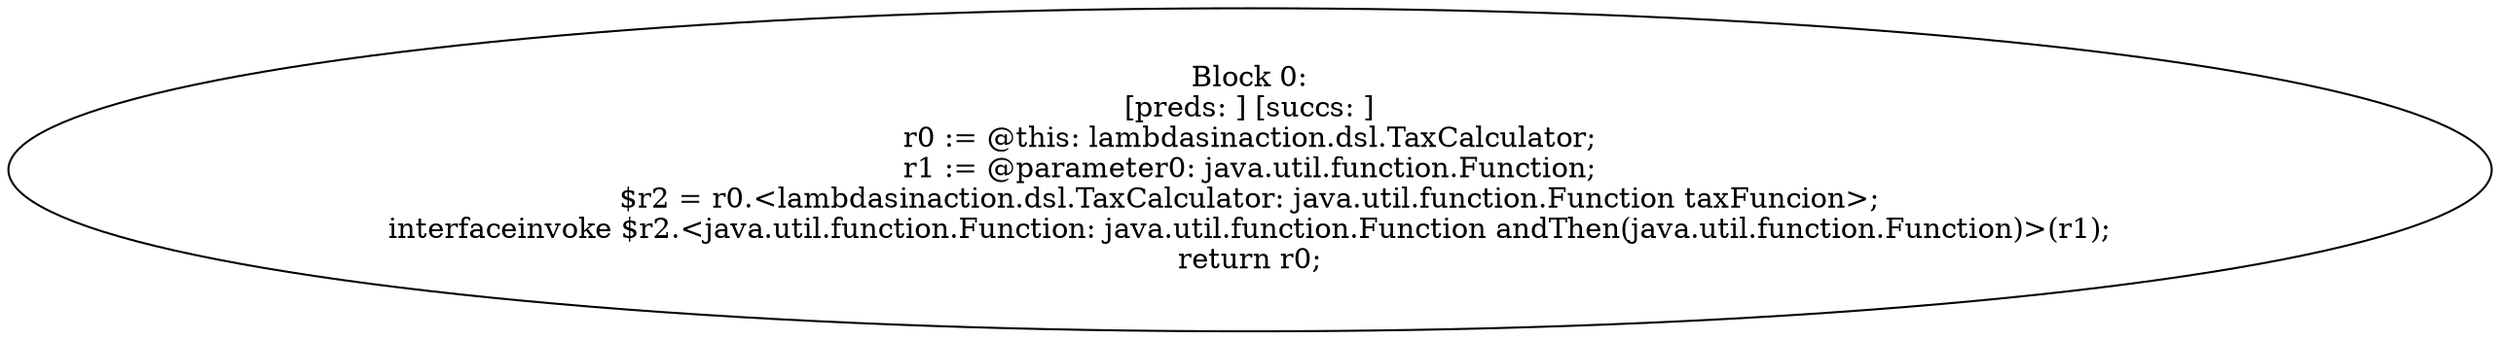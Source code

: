 digraph "unitGraph" {
    "Block 0:
[preds: ] [succs: ]
r0 := @this: lambdasinaction.dsl.TaxCalculator;
r1 := @parameter0: java.util.function.Function;
$r2 = r0.<lambdasinaction.dsl.TaxCalculator: java.util.function.Function taxFuncion>;
interfaceinvoke $r2.<java.util.function.Function: java.util.function.Function andThen(java.util.function.Function)>(r1);
return r0;
"
}
